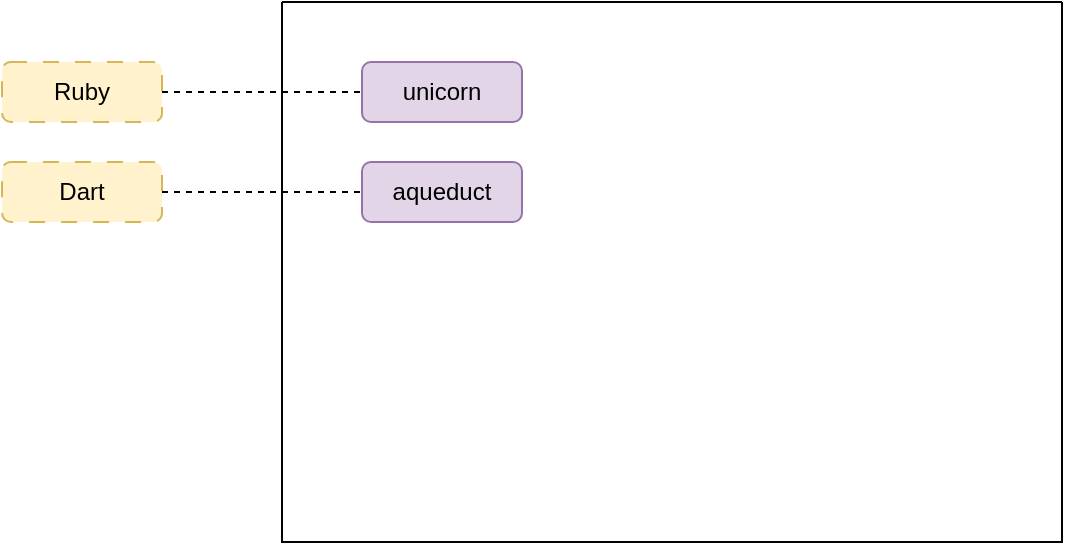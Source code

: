 <mxfile>
    <diagram id="PtnR7vMplqudIKb1F226" name="Github">
        <mxGraphModel dx="693" dy="228" grid="1" gridSize="10" guides="1" tooltips="1" connect="1" arrows="1" fold="1" page="1" pageScale="1" pageWidth="850" pageHeight="1100" math="0" shadow="0">
            <root>
                <mxCell id="0"/>
                <mxCell id="1" parent="0"/>
                <mxCell id="4" value="" style="swimlane;startSize=0;" vertex="1" parent="1">
                    <mxGeometry x="240" y="110" width="390" height="270" as="geometry"/>
                </mxCell>
                <mxCell id="5" value="unicorn" style="rounded=1;whiteSpace=wrap;html=1;fillColor=#e1d5e7;strokeColor=#9673a6;" vertex="1" parent="4">
                    <mxGeometry x="40" y="30" width="80" height="30" as="geometry"/>
                </mxCell>
                <mxCell id="8" value="aqueduct" style="rounded=1;whiteSpace=wrap;html=1;fillColor=#e1d5e7;strokeColor=#9673a6;" vertex="1" parent="4">
                    <mxGeometry x="40" y="80" width="80" height="30" as="geometry"/>
                </mxCell>
                <mxCell id="7" style="edgeStyle=none;html=1;entryX=0;entryY=0.5;entryDx=0;entryDy=0;endArrow=none;endFill=0;dashed=1;" edge="1" parent="1" source="6" target="5">
                    <mxGeometry relative="1" as="geometry"/>
                </mxCell>
                <mxCell id="6" value="Ruby" style="rounded=1;whiteSpace=wrap;html=1;fillColor=#fff2cc;strokeColor=#d6b656;dashed=1;dashPattern=8 8;" vertex="1" parent="1">
                    <mxGeometry x="100" y="140" width="80" height="30" as="geometry"/>
                </mxCell>
                <mxCell id="10" style="edgeStyle=none;html=1;entryX=0;entryY=0.5;entryDx=0;entryDy=0;dashed=1;endArrow=none;endFill=0;" edge="1" parent="1" source="9" target="8">
                    <mxGeometry relative="1" as="geometry"/>
                </mxCell>
                <mxCell id="9" value="Dart" style="rounded=1;whiteSpace=wrap;html=1;fillColor=#fff2cc;strokeColor=#d6b656;dashed=1;dashPattern=8 8;" vertex="1" parent="1">
                    <mxGeometry x="100" y="190" width="80" height="30" as="geometry"/>
                </mxCell>
            </root>
        </mxGraphModel>
    </diagram>
</mxfile>
